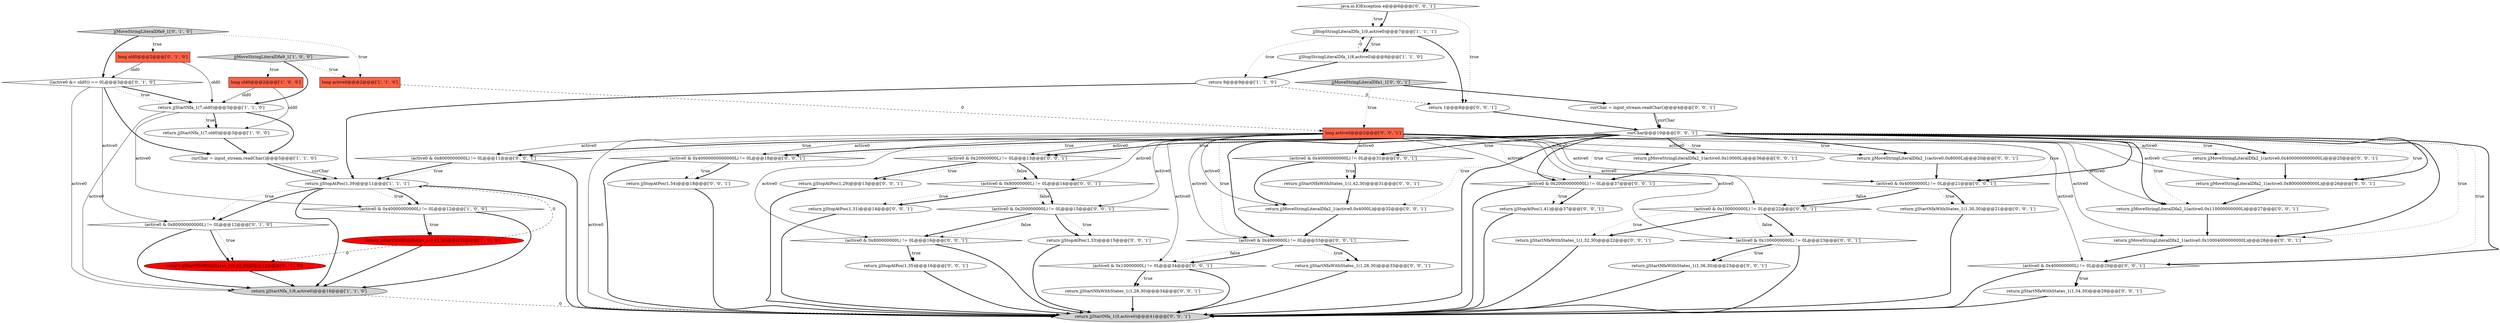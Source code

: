 digraph {
47 [style = filled, label = "return jjMoveStringLiteralDfa2_1(active0,0x4000L)@@@32@@@['0', '0', '1']", fillcolor = white, shape = ellipse image = "AAA0AAABBB3BBB"];
2 [style = filled, label = "return 9@@@9@@@['1', '1', '0']", fillcolor = white, shape = ellipse image = "AAA0AAABBB1BBB"];
8 [style = filled, label = "(active0 & 0x40000000000L) != 0L@@@12@@@['1', '0', '0']", fillcolor = white, shape = diamond image = "AAA0AAABBB1BBB"];
25 [style = filled, label = "curChar@@@10@@@['0', '0', '1']", fillcolor = white, shape = diamond image = "AAA0AAABBB3BBB"];
38 [style = filled, label = "return jjStartNfaWithStates_1(1,34,30)@@@29@@@['0', '0', '1']", fillcolor = white, shape = ellipse image = "AAA0AAABBB3BBB"];
11 [style = filled, label = "return jjStartNfa_1(7,old0)@@@3@@@['1', '1', '0']", fillcolor = white, shape = ellipse image = "AAA0AAABBB1BBB"];
10 [style = filled, label = "long active0@@@2@@@['1', '1', '0']", fillcolor = tomato, shape = box image = "AAA0AAABBB1BBB"];
18 [style = filled, label = "(active0 & 0x800000000L) != 0L@@@16@@@['0', '0', '1']", fillcolor = white, shape = diamond image = "AAA0AAABBB3BBB"];
39 [style = filled, label = "return jjStopAtPos(1,41)@@@37@@@['0', '0', '1']", fillcolor = white, shape = ellipse image = "AAA0AAABBB3BBB"];
21 [style = filled, label = "return jjStopAtPos(1,35)@@@16@@@['0', '0', '1']", fillcolor = white, shape = ellipse image = "AAA0AAABBB3BBB"];
7 [style = filled, label = "jjStopStringLiteralDfa_1(0,active0)@@@7@@@['1', '1', '1']", fillcolor = white, shape = ellipse image = "AAA0AAABBB1BBB"];
9 [style = filled, label = "return jjStartNfaWithStates_1(9,42,30)@@@12@@@['1', '0', '0']", fillcolor = red, shape = ellipse image = "AAA1AAABBB1BBB"];
42 [style = filled, label = "(active0 & 0x4000000L) != 0L@@@33@@@['0', '0', '1']", fillcolor = white, shape = diamond image = "AAA0AAABBB3BBB"];
32 [style = filled, label = "(active0 & 0x80000000L) != 0L@@@14@@@['0', '0', '1']", fillcolor = white, shape = diamond image = "AAA0AAABBB3BBB"];
49 [style = filled, label = "return jjMoveStringLiteralDfa2_1(active0,0x110000000000L)@@@27@@@['0', '0', '1']", fillcolor = white, shape = ellipse image = "AAA0AAABBB3BBB"];
5 [style = filled, label = "curChar = input_stream.readChar()@@@5@@@['1', '1', '0']", fillcolor = white, shape = ellipse image = "AAA0AAABBB1BBB"];
36 [style = filled, label = "return jjStartNfaWithStates_1(1,30,30)@@@21@@@['0', '0', '1']", fillcolor = white, shape = ellipse image = "AAA0AAABBB3BBB"];
17 [style = filled, label = "jjMoveStringLiteralDfa9_1['0', '1', '0']", fillcolor = lightgray, shape = diamond image = "AAA0AAABBB2BBB"];
31 [style = filled, label = "return jjStartNfa_1(0,active0)@@@41@@@['0', '0', '1']", fillcolor = lightgray, shape = ellipse image = "AAA0AAABBB3BBB"];
53 [style = filled, label = "return jjMoveStringLiteralDfa2_1(active0,0x8000L)@@@20@@@['0', '0', '1']", fillcolor = white, shape = ellipse image = "AAA0AAABBB3BBB"];
26 [style = filled, label = "curChar = input_stream.readChar()@@@4@@@['0', '0', '1']", fillcolor = white, shape = ellipse image = "AAA0AAABBB3BBB"];
24 [style = filled, label = "(active0 & 0x100000000L) != 0L@@@22@@@['0', '0', '1']", fillcolor = white, shape = diamond image = "AAA0AAABBB3BBB"];
37 [style = filled, label = "return jjStopAtPos(1,33)@@@15@@@['0', '0', '1']", fillcolor = white, shape = ellipse image = "AAA0AAABBB3BBB"];
40 [style = filled, label = "(active0 & 0x40000000000L) != 0L@@@31@@@['0', '0', '1']", fillcolor = white, shape = diamond image = "AAA0AAABBB3BBB"];
56 [style = filled, label = "return jjStartNfaWithStates_1(1,32,30)@@@22@@@['0', '0', '1']", fillcolor = white, shape = ellipse image = "AAA0AAABBB3BBB"];
57 [style = filled, label = "(active0 & 0x10000000L) != 0L@@@34@@@['0', '0', '1']", fillcolor = white, shape = diamond image = "AAA0AAABBB3BBB"];
15 [style = filled, label = "((active0 &= old0)) == 0L@@@3@@@['0', '1', '0']", fillcolor = white, shape = diamond image = "AAA0AAABBB2BBB"];
13 [style = filled, label = "(active0 & 0x80000000000L) != 0L@@@12@@@['0', '1', '0']", fillcolor = white, shape = diamond image = "AAA0AAABBB2BBB"];
28 [style = filled, label = "return jjMoveStringLiteralDfa2_1(active0,0x80000000000L)@@@26@@@['0', '0', '1']", fillcolor = white, shape = ellipse image = "AAA0AAABBB3BBB"];
4 [style = filled, label = "jjStopStringLiteralDfa_1(8,active0)@@@8@@@['1', '1', '0']", fillcolor = white, shape = ellipse image = "AAA0AAABBB1BBB"];
33 [style = filled, label = "(active0 & 0x40000000000000L) != 0L@@@18@@@['0', '0', '1']", fillcolor = white, shape = diamond image = "AAA0AAABBB3BBB"];
43 [style = filled, label = "return jjStartNfaWithStates_1(1,26,30)@@@33@@@['0', '0', '1']", fillcolor = white, shape = ellipse image = "AAA0AAABBB3BBB"];
44 [style = filled, label = "(active0 & 0x8000000000L) != 0L@@@11@@@['0', '0', '1']", fillcolor = white, shape = diamond image = "AAA0AAABBB3BBB"];
16 [style = filled, label = "return jjStartNfaWithStates_1(9,43,30)@@@12@@@['0', '1', '0']", fillcolor = red, shape = ellipse image = "AAA1AAABBB2BBB"];
27 [style = filled, label = "long active0@@@2@@@['0', '0', '1']", fillcolor = tomato, shape = box image = "AAA0AAABBB3BBB"];
41 [style = filled, label = "return jjMoveStringLiteralDfa2_1(active0,0x10000L)@@@36@@@['0', '0', '1']", fillcolor = white, shape = ellipse image = "AAA0AAABBB3BBB"];
51 [style = filled, label = "return jjStartNfaWithStates_1(1,42,30)@@@31@@@['0', '0', '1']", fillcolor = white, shape = ellipse image = "AAA0AAABBB3BBB"];
22 [style = filled, label = "(active0 & 0x20000000000L) != 0L@@@37@@@['0', '0', '1']", fillcolor = white, shape = diamond image = "AAA0AAABBB3BBB"];
54 [style = filled, label = "return jjMoveStringLiteralDfa2_1(active0,0x4000000000000L)@@@25@@@['0', '0', '1']", fillcolor = white, shape = ellipse image = "AAA0AAABBB3BBB"];
14 [style = filled, label = "long old0@@@2@@@['0', '1', '0']", fillcolor = tomato, shape = box image = "AAA0AAABBB2BBB"];
20 [style = filled, label = "(active0 & 0x40000000L) != 0L@@@21@@@['0', '0', '1']", fillcolor = white, shape = diamond image = "AAA0AAABBB3BBB"];
58 [style = filled, label = "return jjMoveStringLiteralDfa2_1(active0,0x10004000000000L)@@@28@@@['0', '0', '1']", fillcolor = white, shape = ellipse image = "AAA0AAABBB3BBB"];
6 [style = filled, label = "return jjStartNfa_1(8,active0)@@@16@@@['1', '1', '0']", fillcolor = lightgray, shape = ellipse image = "AAA0AAABBB1BBB"];
45 [style = filled, label = "return jjStartNfaWithStates_1(1,28,30)@@@34@@@['0', '0', '1']", fillcolor = white, shape = ellipse image = "AAA0AAABBB3BBB"];
12 [style = filled, label = "jjMoveStringLiteralDfa9_1['1', '0', '0']", fillcolor = lightgray, shape = diamond image = "AAA0AAABBB1BBB"];
48 [style = filled, label = "return jjStopAtPos(1,29)@@@13@@@['0', '0', '1']", fillcolor = white, shape = ellipse image = "AAA0AAABBB3BBB"];
34 [style = filled, label = "(active0 & 0x20000000L) != 0L@@@13@@@['0', '0', '1']", fillcolor = white, shape = diamond image = "AAA0AAABBB3BBB"];
23 [style = filled, label = "java.io.IOException e@@@6@@@['0', '0', '1']", fillcolor = white, shape = diamond image = "AAA0AAABBB3BBB"];
19 [style = filled, label = "(active0 & 0x1000000000L) != 0L@@@23@@@['0', '0', '1']", fillcolor = white, shape = diamond image = "AAA0AAABBB3BBB"];
46 [style = filled, label = "(active0 & 0x200000000L) != 0L@@@15@@@['0', '0', '1']", fillcolor = white, shape = diamond image = "AAA0AAABBB3BBB"];
30 [style = filled, label = "return jjStopAtPos(1,31)@@@14@@@['0', '0', '1']", fillcolor = white, shape = ellipse image = "AAA0AAABBB3BBB"];
1 [style = filled, label = "return jjStopAtPos(1,39)@@@11@@@['1', '1', '1']", fillcolor = white, shape = ellipse image = "AAA0AAABBB1BBB"];
29 [style = filled, label = "return jjStartNfaWithStates_1(1,36,30)@@@23@@@['0', '0', '1']", fillcolor = white, shape = ellipse image = "AAA0AAABBB3BBB"];
35 [style = filled, label = "(active0 & 0x400000000L) != 0L@@@29@@@['0', '0', '1']", fillcolor = white, shape = diamond image = "AAA0AAABBB3BBB"];
50 [style = filled, label = "return jjStopAtPos(1,54)@@@18@@@['0', '0', '1']", fillcolor = white, shape = ellipse image = "AAA0AAABBB3BBB"];
55 [style = filled, label = "jjMoveStringLiteralDfa1_1['0', '0', '1']", fillcolor = lightgray, shape = diamond image = "AAA0AAABBB3BBB"];
3 [style = filled, label = "long old0@@@2@@@['1', '0', '0']", fillcolor = tomato, shape = box image = "AAA0AAABBB1BBB"];
52 [style = filled, label = "return 1@@@8@@@['0', '0', '1']", fillcolor = white, shape = ellipse image = "AAA0AAABBB3BBB"];
0 [style = filled, label = "return jjStartNfa_1(7,old0)@@@3@@@['1', '0', '0']", fillcolor = white, shape = ellipse image = "AAA0AAABBB1BBB"];
25->49 [style = bold, label=""];
57->31 [style = bold, label=""];
46->37 [style = dotted, label="true"];
57->45 [style = dotted, label="true"];
25->34 [style = bold, label=""];
25->33 [style = bold, label=""];
25->22 [style = bold, label=""];
40->51 [style = dotted, label="true"];
25->35 [style = dotted, label="true"];
5->1 [style = solid, label="curChar"];
17->14 [style = dotted, label="true"];
25->53 [style = bold, label=""];
33->50 [style = dotted, label="true"];
20->36 [style = dotted, label="true"];
8->6 [style = bold, label=""];
25->28 [style = dotted, label="true"];
38->31 [style = bold, label=""];
45->31 [style = bold, label=""];
7->52 [style = bold, label=""];
25->35 [style = bold, label=""];
10->27 [style = dashed, label="0"];
27->24 [style = solid, label="active0"];
1->13 [style = bold, label=""];
25->44 [style = bold, label=""];
9->6 [style = bold, label=""];
25->31 [style = bold, label=""];
9->1 [style = dashed, label="0"];
1->13 [style = dotted, label="true"];
27->54 [style = solid, label="active0"];
21->31 [style = bold, label=""];
15->11 [style = bold, label=""];
37->31 [style = bold, label=""];
39->31 [style = bold, label=""];
4->7 [style = dashed, label="0"];
27->42 [style = solid, label="active0"];
11->0 [style = dotted, label="true"];
51->47 [style = bold, label=""];
25->58 [style = bold, label=""];
40->47 [style = bold, label=""];
32->30 [style = dotted, label="true"];
25->47 [style = dotted, label="true"];
27->40 [style = solid, label="active0"];
27->44 [style = solid, label="active0"];
27->32 [style = solid, label="active0"];
11->6 [style = solid, label="active0"];
44->1 [style = bold, label=""];
26->25 [style = solid, label="curChar"];
34->32 [style = bold, label=""];
35->38 [style = bold, label=""];
41->22 [style = bold, label=""];
1->31 [style = bold, label=""];
25->40 [style = bold, label=""];
25->44 [style = dotted, label="true"];
14->15 [style = solid, label="old0"];
12->3 [style = dotted, label="true"];
18->31 [style = bold, label=""];
35->31 [style = bold, label=""];
25->28 [style = bold, label=""];
24->19 [style = bold, label=""];
34->48 [style = bold, label=""];
27->35 [style = solid, label="active0"];
49->58 [style = bold, label=""];
44->1 [style = dotted, label="true"];
27->53 [style = solid, label="active0"];
16->6 [style = bold, label=""];
40->51 [style = bold, label=""];
36->31 [style = bold, label=""];
27->31 [style = solid, label="active0"];
12->11 [style = bold, label=""];
55->27 [style = dotted, label="true"];
27->41 [style = solid, label="active0"];
35->38 [style = dotted, label="true"];
53->20 [style = bold, label=""];
58->35 [style = bold, label=""];
55->26 [style = bold, label=""];
6->31 [style = dashed, label="0"];
27->34 [style = solid, label="active0"];
4->2 [style = bold, label=""];
15->6 [style = solid, label="active0"];
57->45 [style = bold, label=""];
25->54 [style = dotted, label="true"];
46->37 [style = bold, label=""];
27->20 [style = solid, label="active0"];
13->16 [style = bold, label=""];
33->50 [style = bold, label=""];
25->49 [style = dotted, label="true"];
5->1 [style = bold, label=""];
32->46 [style = dotted, label="false"];
12->10 [style = dotted, label="true"];
19->29 [style = dotted, label="true"];
25->42 [style = dotted, label="true"];
27->33 [style = solid, label="active0"];
27->22 [style = solid, label="active0"];
42->43 [style = dotted, label="true"];
50->31 [style = bold, label=""];
27->47 [style = solid, label="active0"];
25->20 [style = dotted, label="true"];
1->8 [style = dotted, label="true"];
17->15 [style = bold, label=""];
27->49 [style = solid, label="active0"];
23->7 [style = bold, label=""];
20->24 [style = dotted, label="false"];
25->53 [style = dotted, label="true"];
7->2 [style = dotted, label="true"];
11->8 [style = solid, label="active0"];
13->16 [style = dotted, label="true"];
24->56 [style = bold, label=""];
9->16 [style = dashed, label="0"];
1->8 [style = bold, label=""];
32->46 [style = bold, label=""];
56->31 [style = bold, label=""];
47->42 [style = bold, label=""];
27->18 [style = solid, label="active0"];
2->1 [style = bold, label=""];
25->41 [style = bold, label=""];
19->29 [style = bold, label=""];
23->52 [style = dotted, label="true"];
28->49 [style = bold, label=""];
18->21 [style = dotted, label="true"];
15->13 [style = solid, label="active0"];
7->4 [style = bold, label=""];
23->7 [style = dotted, label="true"];
32->30 [style = bold, label=""];
46->18 [style = bold, label=""];
34->48 [style = dotted, label="true"];
48->31 [style = bold, label=""];
11->5 [style = bold, label=""];
25->20 [style = bold, label=""];
1->6 [style = bold, label=""];
42->57 [style = bold, label=""];
30->31 [style = bold, label=""];
15->11 [style = dotted, label="true"];
25->42 [style = bold, label=""];
22->39 [style = bold, label=""];
24->19 [style = dotted, label="false"];
8->9 [style = dotted, label="true"];
18->21 [style = bold, label=""];
46->18 [style = dotted, label="false"];
42->57 [style = dotted, label="false"];
13->6 [style = bold, label=""];
54->28 [style = bold, label=""];
25->54 [style = bold, label=""];
44->31 [style = bold, label=""];
20->36 [style = bold, label=""];
0->5 [style = bold, label=""];
43->31 [style = bold, label=""];
25->33 [style = dotted, label="true"];
42->43 [style = bold, label=""];
27->19 [style = solid, label="active0"];
19->31 [style = bold, label=""];
25->34 [style = dotted, label="true"];
24->56 [style = dotted, label="true"];
22->39 [style = dotted, label="true"];
26->25 [style = bold, label=""];
29->31 [style = bold, label=""];
34->32 [style = dotted, label="false"];
22->31 [style = bold, label=""];
25->58 [style = dotted, label="true"];
25->41 [style = dotted, label="true"];
2->52 [style = dashed, label="0"];
27->58 [style = solid, label="active0"];
15->5 [style = bold, label=""];
27->28 [style = solid, label="active0"];
17->10 [style = dotted, label="true"];
11->0 [style = bold, label=""];
52->25 [style = bold, label=""];
25->40 [style = dotted, label="true"];
27->46 [style = solid, label="active0"];
7->4 [style = dotted, label="true"];
8->9 [style = bold, label=""];
25->22 [style = dotted, label="true"];
3->0 [style = solid, label="old0"];
33->31 [style = bold, label=""];
20->24 [style = bold, label=""];
27->57 [style = solid, label="active0"];
14->11 [style = solid, label="old0"];
3->11 [style = solid, label="old0"];
}
